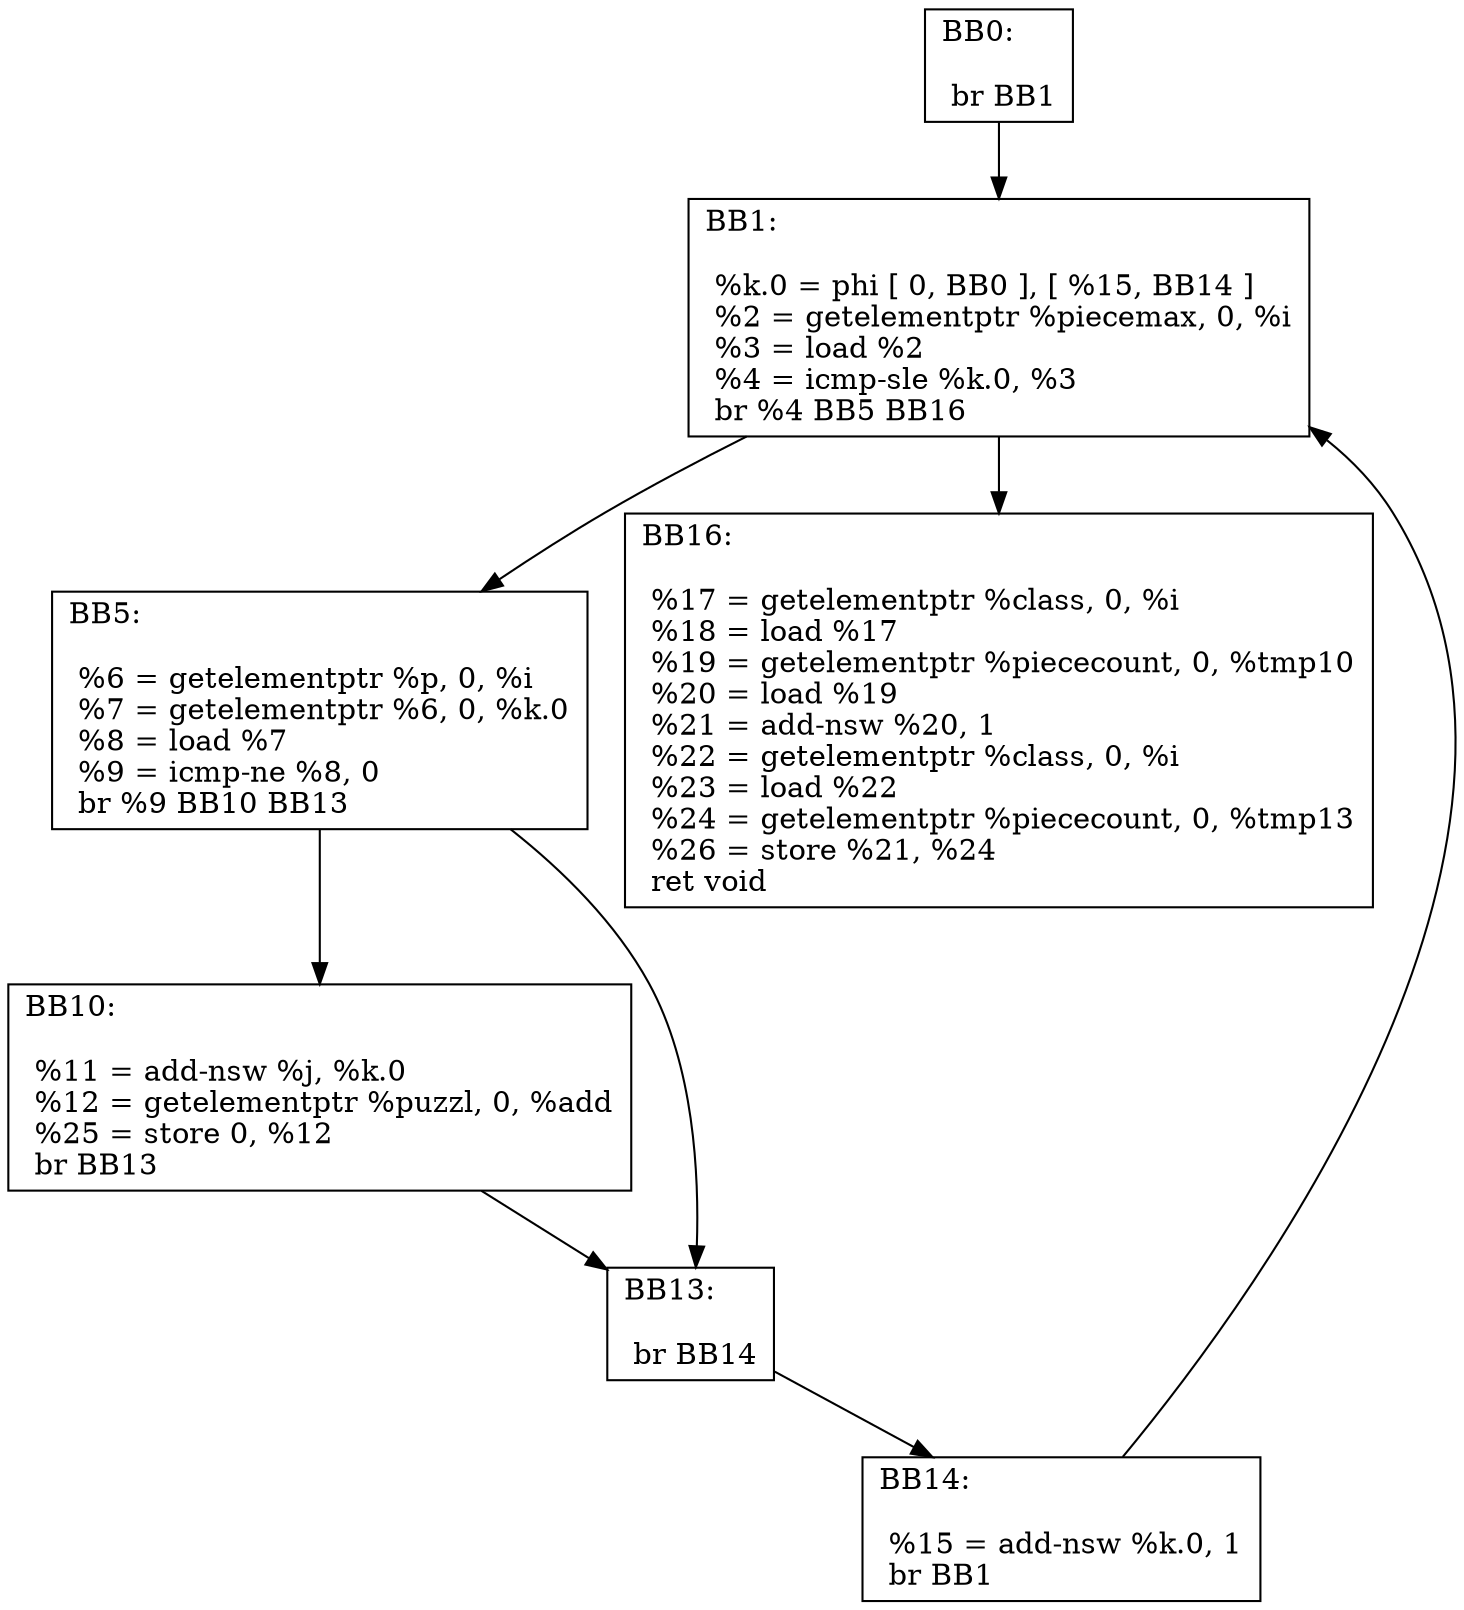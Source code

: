 digraph "CFG for 'Remove' function" {
	AA0 [shape=record, label="{BB0:\l\l  br  BB1\l}"];
	AA0 -> AA1
	AA1 [shape=record, label="{BB1:\l\l  %k.0 = phi [ 0, BB0 ], [  %15, BB14 ]\l %2 = getelementptr %piecemax,  0,  %i\l %3 = load %2\l %4 = icmp-sle %k.0,  %3\l br %4 BB5 BB16\l}"];
	AA1 -> AA5
	AA1 -> AA16
	AA5 [shape=record, label="{BB5:\l\l  %6 = getelementptr %p,  0,  %i\l %7 = getelementptr %6,  0,  %k.0\l %8 = load %7\l %9 = icmp-ne %8,  0\l br %9 BB10 BB13\l}"];
	AA5 -> AA10
	AA5 -> AA13
	AA10 [shape=record, label="{BB10:\l\l  %11 = add-nsw %j,  %k.0\l %12 = getelementptr %puzzl,  0,  %add\l %25 = store 0,  %12\l br  BB13\l}"];
	AA10 -> AA13
	AA13 [shape=record, label="{BB13:\l\l  br  BB14\l}"];
	AA13 -> AA14
	AA14 [shape=record, label="{BB14:\l\l  %15 = add-nsw %k.0,  1\l br  BB1\l}"];
	AA14 -> AA1
	AA16 [shape=record, label="{BB16:\l\l  %17 = getelementptr %class,  0,  %i\l %18 = load %17\l %19 = getelementptr %piececount,  0,  %tmp10\l %20 = load %19\l %21 = add-nsw %20,  1\l %22 = getelementptr %class,  0,  %i\l %23 = load %22\l %24 = getelementptr %piececount,  0,  %tmp13\l %26 = store %21,  %24\l ret void\l}"];
}

